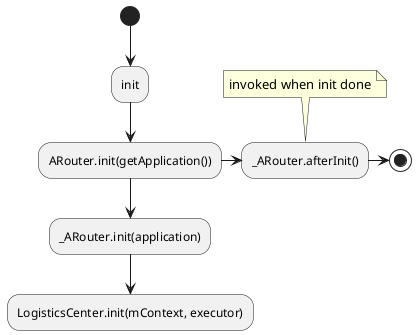 @startuml


(*) --> "init"

"init" --> "ARouter.init(getApplication())"

"ARouter.init(getApplication())" --> "_ARouter.init(application)"

"ARouter.init(getApplication())" -> "_ARouter.afterInit()"

note top
invoked when init done
end note

"_ARouter.afterInit()" -> (*)

"_ARouter.init(application)" --> "LogisticsCenter.init(mContext, executor)"



@enduml